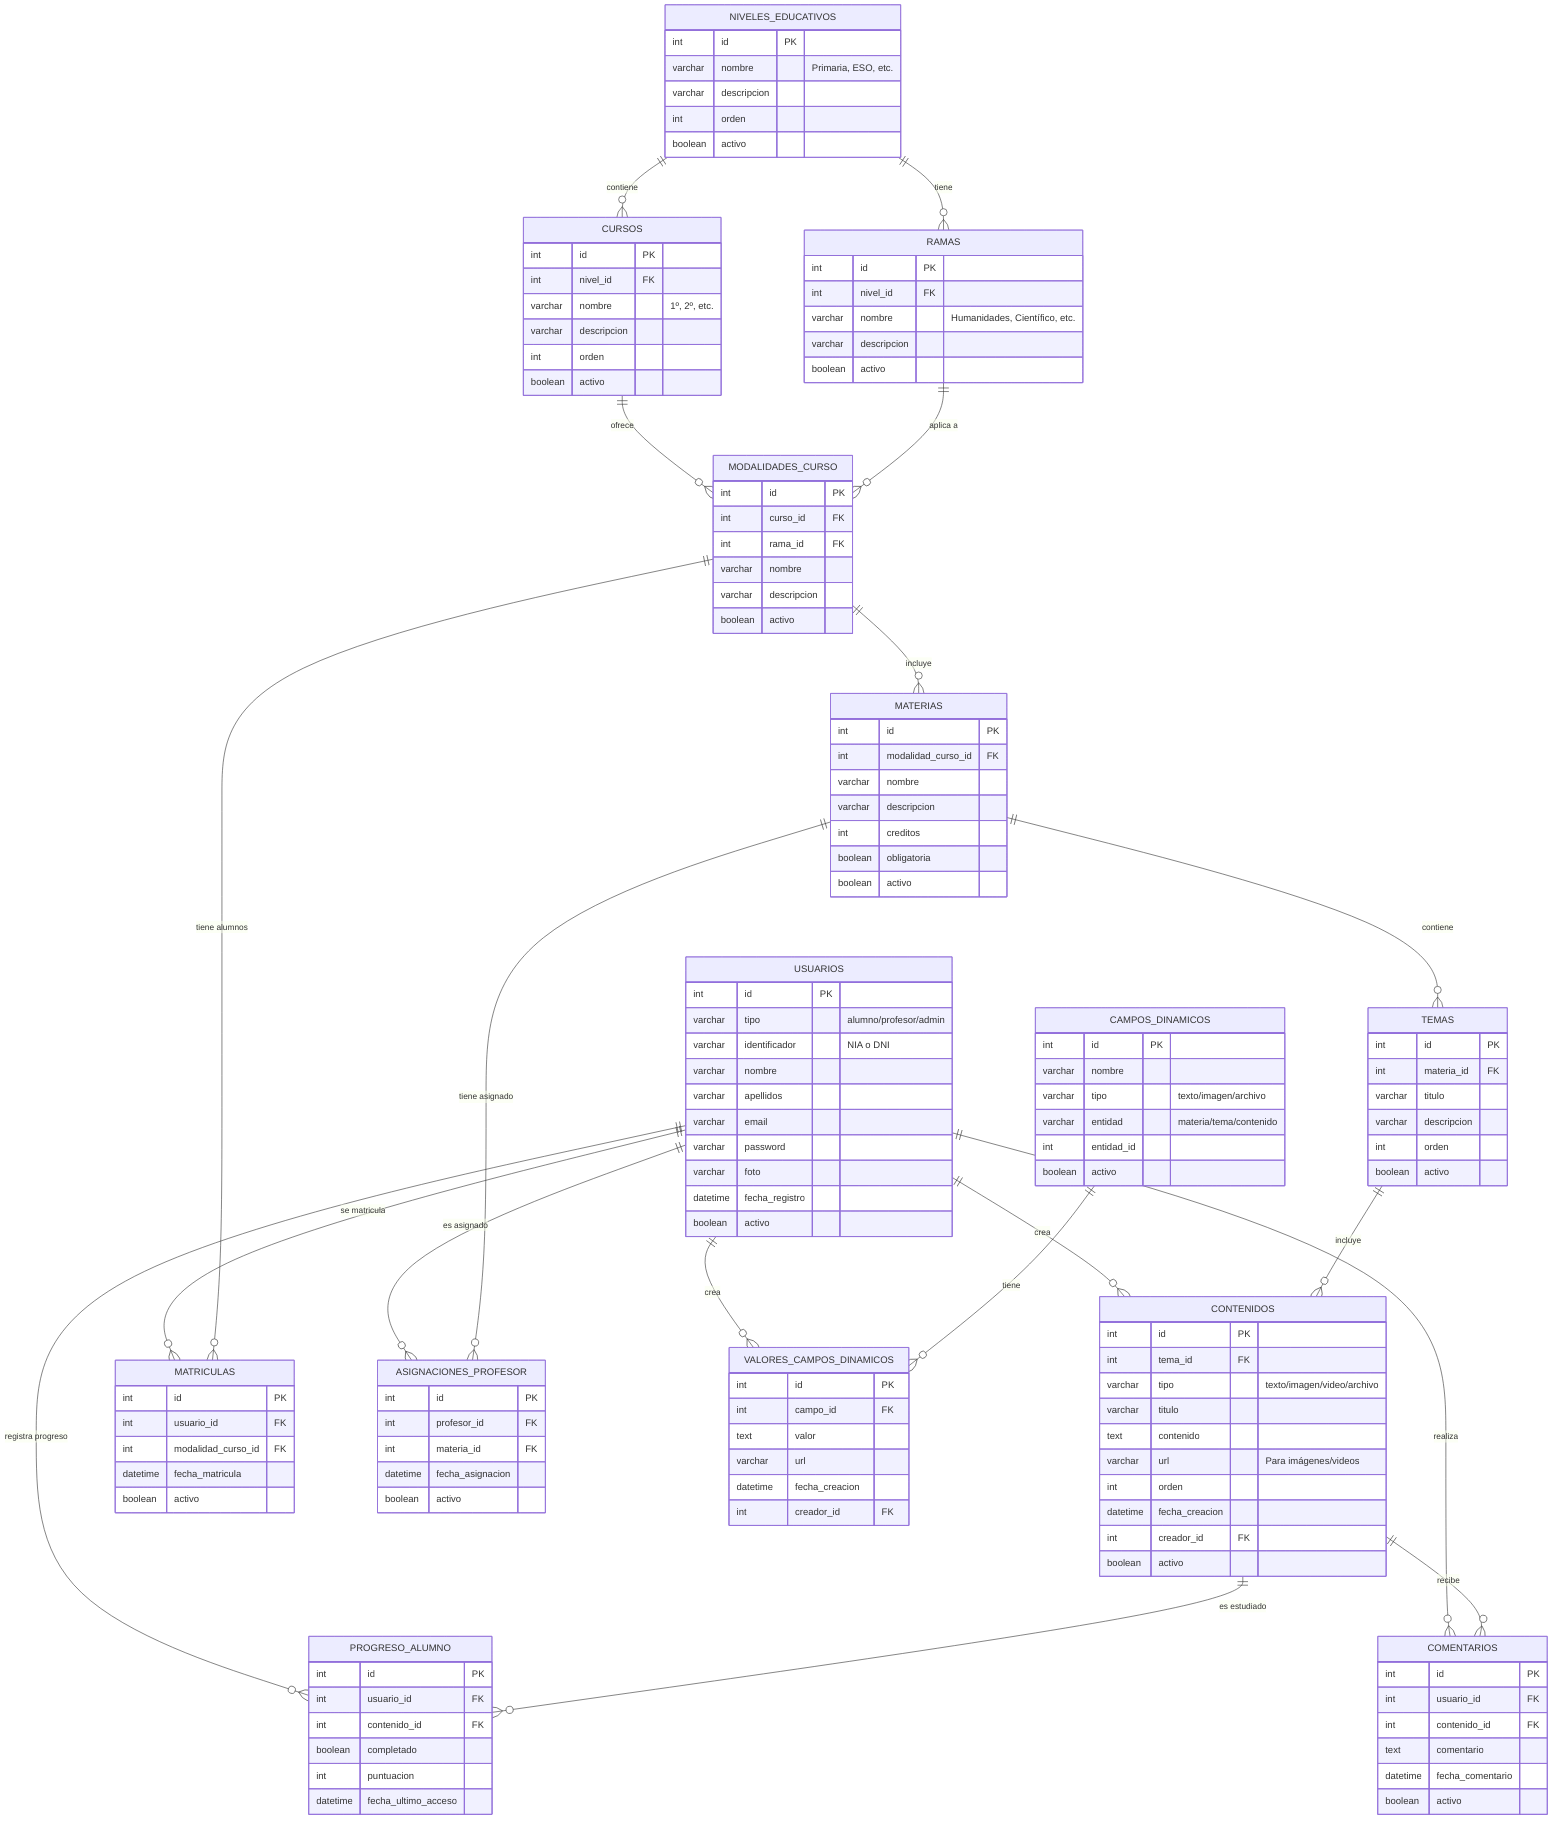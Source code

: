 erDiagram
    USUARIOS {
        int id PK
        varchar tipo "alumno/profesor/admin"
        varchar identificador "NIA o DNI"
        varchar nombre
        varchar apellidos
        varchar email
        varchar password
        varchar foto
        datetime fecha_registro
        boolean activo
    }
    
    NIVELES_EDUCATIVOS {
        int id PK
        varchar nombre "Primaria, ESO, etc."
        varchar descripcion
        int orden
        boolean activo
    }
    
    CURSOS {
        int id PK
        int nivel_id FK
        varchar nombre "1º, 2º, etc."
        varchar descripcion
        int orden
        boolean activo
    }
    
    RAMAS {
        int id PK
        int nivel_id FK
        varchar nombre "Humanidades, Científico, etc."
        varchar descripcion
        boolean activo
    }
    
    MODALIDADES_CURSO {
        int id PK
        int curso_id FK
        int rama_id FK
        varchar nombre
        varchar descripcion
        boolean activo
    }
    
    MATERIAS {
        int id PK
        int modalidad_curso_id FK
        varchar nombre
        varchar descripcion
        int creditos
        boolean obligatoria
        boolean activo
    }
    
    TEMAS {
        int id PK
        int materia_id FK
        varchar titulo
        varchar descripcion
        int orden
        boolean activo
    }
    
    CONTENIDOS {
        int id PK
        int tema_id FK
        varchar tipo "texto/imagen/video/archivo"
        varchar titulo
        text contenido
        varchar url "Para imágenes/videos"
        int orden
        datetime fecha_creacion
        int creador_id FK
        boolean activo
    }
    
    MATRICULAS {
        int id PK
        int usuario_id FK
        int modalidad_curso_id FK
        datetime fecha_matricula
        boolean activo
    }
    
    ASIGNACIONES_PROFESOR {
        int id PK
        int profesor_id FK
        int materia_id FK
        datetime fecha_asignacion
        boolean activo
    }
    
    PROGRESO_ALUMNO {
        int id PK
        int usuario_id FK
        int contenido_id FK
        boolean completado
        int puntuacion
        datetime fecha_ultimo_acceso
    }
    
    COMENTARIOS {
        int id PK
        int usuario_id FK
        int contenido_id FK
        text comentario
        datetime fecha_comentario
        boolean activo
    }
    
    CAMPOS_DINAMICOS {
        int id PK
        varchar nombre
        varchar tipo "texto/imagen/archivo"
        varchar entidad "materia/tema/contenido"
        int entidad_id
        boolean activo
    }
    
    VALORES_CAMPOS_DINAMICOS {
        int id PK
        int campo_id FK
        text valor
        varchar url
        datetime fecha_creacion
        int creador_id FK
    }
    
    USUARIOS ||--o{ MATRICULAS : "se matricula"
    USUARIOS ||--o{ ASIGNACIONES_PROFESOR : "es asignado"
    USUARIOS ||--o{ PROGRESO_ALUMNO : "registra progreso"
    USUARIOS ||--o{ COMENTARIOS : "realiza"
    USUARIOS ||--o{ CONTENIDOS : "crea"
    USUARIOS ||--o{ VALORES_CAMPOS_DINAMICOS : "crea"
    
    NIVELES_EDUCATIVOS ||--o{ CURSOS : "contiene"
    NIVELES_EDUCATIVOS ||--o{ RAMAS : "tiene"
    
    CURSOS ||--o{ MODALIDADES_CURSO : "ofrece"
    RAMAS ||--o{ MODALIDADES_CURSO : "aplica a"
    
    MODALIDADES_CURSO ||--o{ MATERIAS : "incluye"
    MODALIDADES_CURSO ||--o{ MATRICULAS : "tiene alumnos"
    
    MATERIAS ||--o{ TEMAS : "contiene"
    MATERIAS ||--o{ ASIGNACIONES_PROFESOR : "tiene asignado"
    
    TEMAS ||--o{ CONTENIDOS : "incluye"
    
    CONTENIDOS ||--o{ PROGRESO_ALUMNO : "es estudiado"
    CONTENIDOS ||--o{ COMENTARIOS : "recibe"
    
    CAMPOS_DINAMICOS ||--o{ VALORES_CAMPOS_DINAMICOS : "tiene"